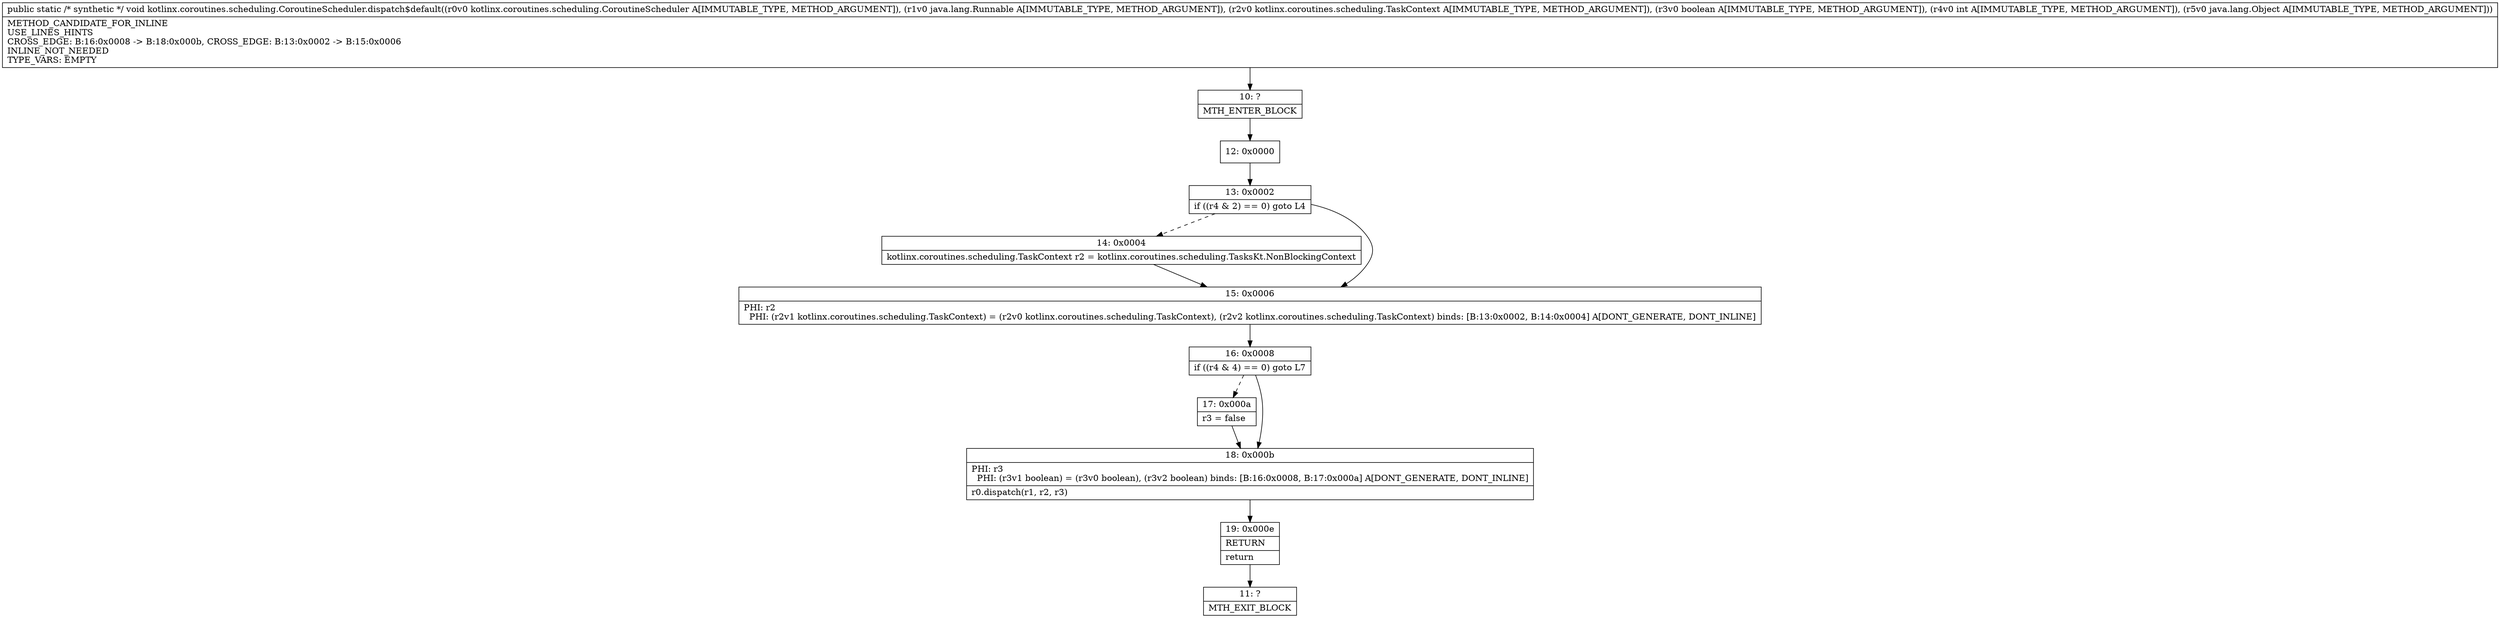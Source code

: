 digraph "CFG forkotlinx.coroutines.scheduling.CoroutineScheduler.dispatch$default(Lkotlinx\/coroutines\/scheduling\/CoroutineScheduler;Ljava\/lang\/Runnable;Lkotlinx\/coroutines\/scheduling\/TaskContext;ZILjava\/lang\/Object;)V" {
Node_10 [shape=record,label="{10\:\ ?|MTH_ENTER_BLOCK\l}"];
Node_12 [shape=record,label="{12\:\ 0x0000}"];
Node_13 [shape=record,label="{13\:\ 0x0002|if ((r4 & 2) == 0) goto L4\l}"];
Node_14 [shape=record,label="{14\:\ 0x0004|kotlinx.coroutines.scheduling.TaskContext r2 = kotlinx.coroutines.scheduling.TasksKt.NonBlockingContext\l}"];
Node_15 [shape=record,label="{15\:\ 0x0006|PHI: r2 \l  PHI: (r2v1 kotlinx.coroutines.scheduling.TaskContext) = (r2v0 kotlinx.coroutines.scheduling.TaskContext), (r2v2 kotlinx.coroutines.scheduling.TaskContext) binds: [B:13:0x0002, B:14:0x0004] A[DONT_GENERATE, DONT_INLINE]\l}"];
Node_16 [shape=record,label="{16\:\ 0x0008|if ((r4 & 4) == 0) goto L7\l}"];
Node_17 [shape=record,label="{17\:\ 0x000a|r3 = false\l}"];
Node_18 [shape=record,label="{18\:\ 0x000b|PHI: r3 \l  PHI: (r3v1 boolean) = (r3v0 boolean), (r3v2 boolean) binds: [B:16:0x0008, B:17:0x000a] A[DONT_GENERATE, DONT_INLINE]\l|r0.dispatch(r1, r2, r3)\l}"];
Node_19 [shape=record,label="{19\:\ 0x000e|RETURN\l|return\l}"];
Node_11 [shape=record,label="{11\:\ ?|MTH_EXIT_BLOCK\l}"];
MethodNode[shape=record,label="{public static \/* synthetic *\/ void kotlinx.coroutines.scheduling.CoroutineScheduler.dispatch$default((r0v0 kotlinx.coroutines.scheduling.CoroutineScheduler A[IMMUTABLE_TYPE, METHOD_ARGUMENT]), (r1v0 java.lang.Runnable A[IMMUTABLE_TYPE, METHOD_ARGUMENT]), (r2v0 kotlinx.coroutines.scheduling.TaskContext A[IMMUTABLE_TYPE, METHOD_ARGUMENT]), (r3v0 boolean A[IMMUTABLE_TYPE, METHOD_ARGUMENT]), (r4v0 int A[IMMUTABLE_TYPE, METHOD_ARGUMENT]), (r5v0 java.lang.Object A[IMMUTABLE_TYPE, METHOD_ARGUMENT]))  | METHOD_CANDIDATE_FOR_INLINE\lUSE_LINES_HINTS\lCROSS_EDGE: B:16:0x0008 \-\> B:18:0x000b, CROSS_EDGE: B:13:0x0002 \-\> B:15:0x0006\lINLINE_NOT_NEEDED\lTYPE_VARS: EMPTY\l}"];
MethodNode -> Node_10;Node_10 -> Node_12;
Node_12 -> Node_13;
Node_13 -> Node_14[style=dashed];
Node_13 -> Node_15;
Node_14 -> Node_15;
Node_15 -> Node_16;
Node_16 -> Node_17[style=dashed];
Node_16 -> Node_18;
Node_17 -> Node_18;
Node_18 -> Node_19;
Node_19 -> Node_11;
}

